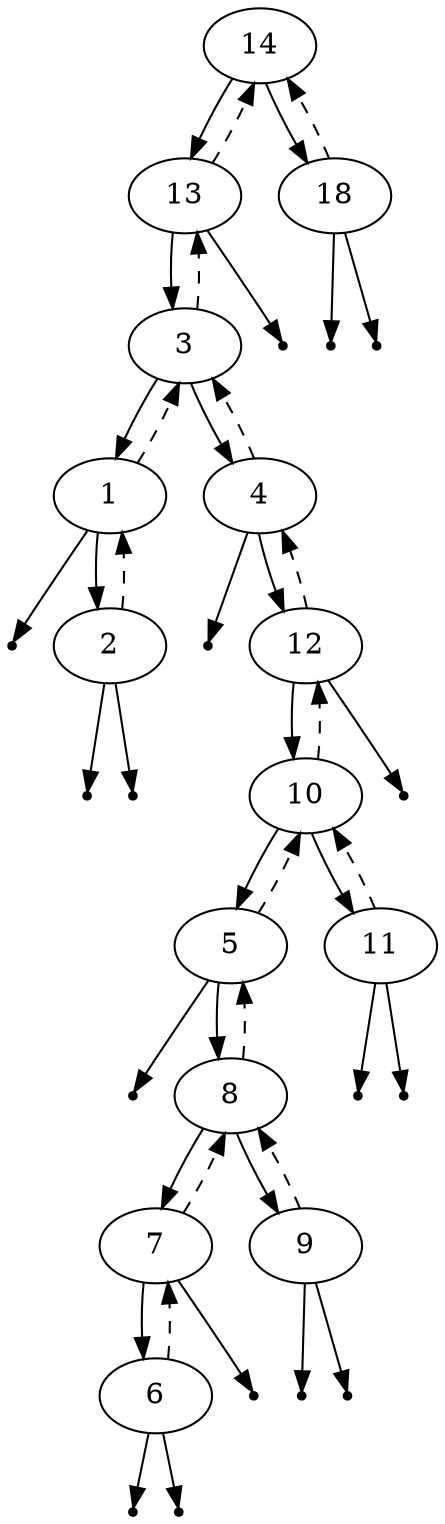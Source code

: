 digraph BST {
	 14 -> 13;
	 14 -> 18;
	 18 -> 14 [style=dashed];
	 null0 [shape=point];
	 18 -> null0;
	 null1 [shape=point];
	 18 -> null1;
	 13 -> 14 [style=dashed];
	 13 -> 3;
	 null2 [shape=point];
	 13 -> null2;
	 3 -> 13 [style=dashed];
	 3 -> 1;
	 3 -> 4;
	 4 -> 3 [style=dashed];
	 null3 [shape=point];
	 4 -> null3;
	 4 -> 12;
	 12 -> 4 [style=dashed];
	 12 -> 10;
	 null4 [shape=point];
	 12 -> null4;
	 10 -> 12 [style=dashed];
	 10 -> 5;
	 10 -> 11;
	 11 -> 10 [style=dashed];
	 null5 [shape=point];
	 11 -> null5;
	 null6 [shape=point];
	 11 -> null6;
	 5 -> 10 [style=dashed];
	 null7 [shape=point];
	 5 -> null7;
	 5 -> 8;
	 8 -> 5 [style=dashed];
	 8 -> 7;
	 8 -> 9;
	 9 -> 8 [style=dashed];
	 null8 [shape=point];
	 9 -> null8;
	 null9 [shape=point];
	 9 -> null9;
	 7 -> 8 [style=dashed];
	 7 -> 6;
	 null10 [shape=point];
	 7 -> null10;
	 6 -> 7 [style=dashed];
	 null11 [shape=point];
	 6 -> null11;
	 null12 [shape=point];
	 6 -> null12;
	 1 -> 3 [style=dashed];
	 null13 [shape=point];
	 1 -> null13;
	 1 -> 2;
	 2 -> 1 [style=dashed];
	 null14 [shape=point];
	 2 -> null14;
	 null15 [shape=point];
	 2 -> null15;
}
